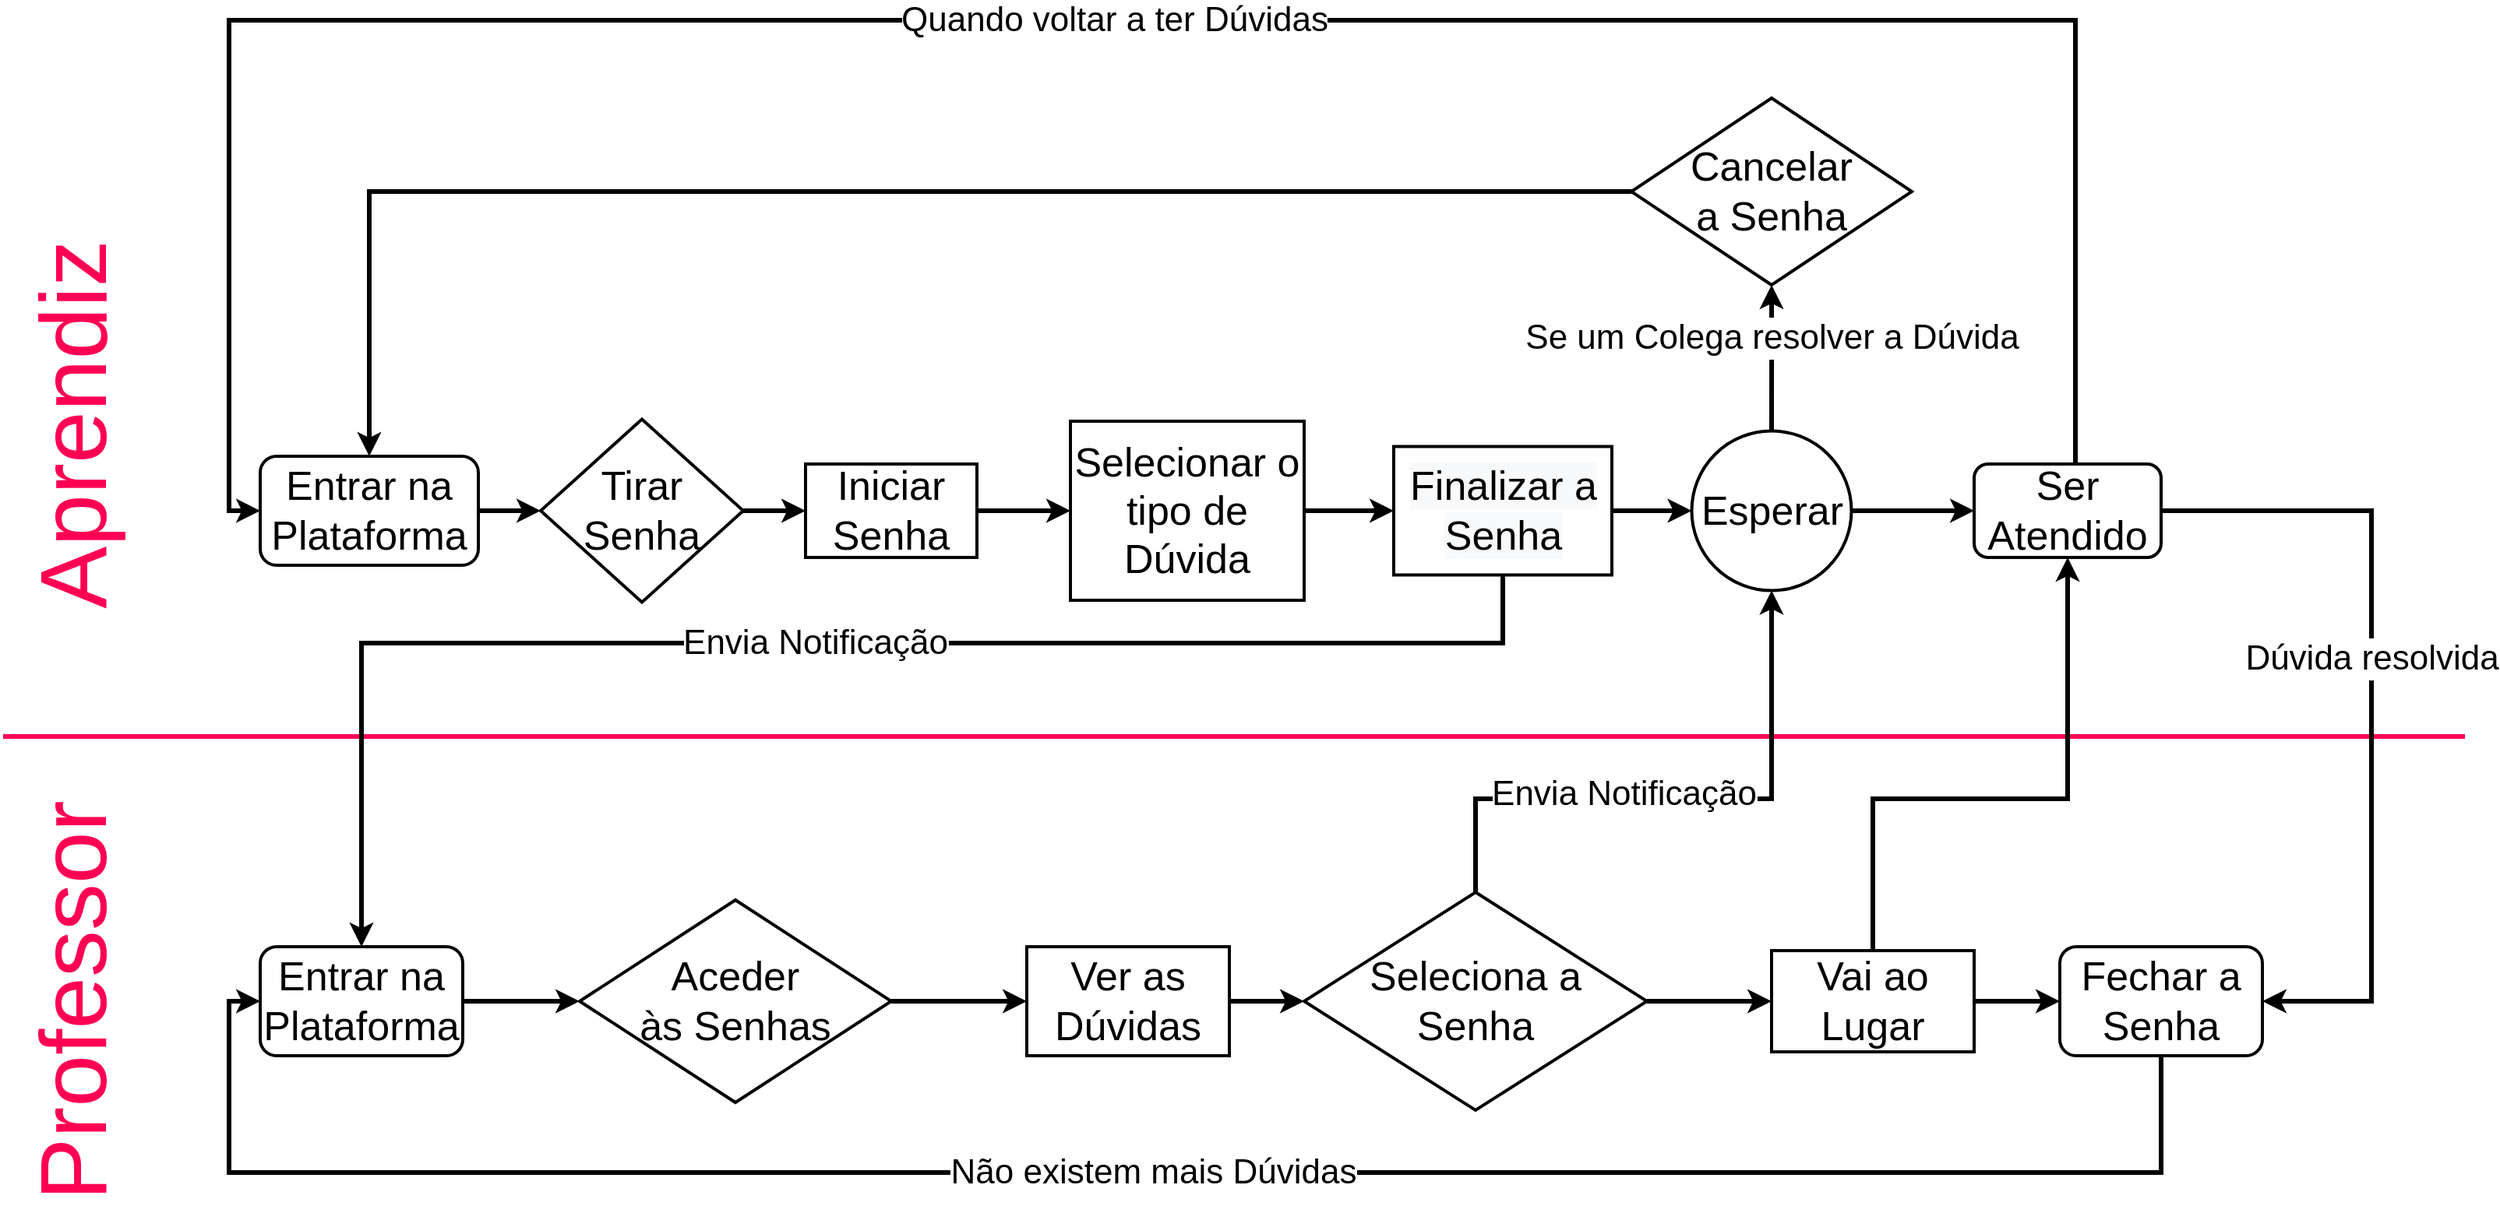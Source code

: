 <mxfile version="17.4.6" type="github">
  <diagram id="VqeVfdAjm5QrABPjtbQZ" name="Page-1">
    <mxGraphModel dx="2049" dy="1013" grid="1" gridSize="10" guides="1" tooltips="1" connect="1" arrows="1" fold="1" page="1" pageScale="1" pageWidth="827" pageHeight="1169" math="0" shadow="0">
      <root>
        <mxCell id="0" />
        <mxCell id="1" parent="0" />
        <mxCell id="rr1evjd3cK3BUrG2ZG_5-104" value="" style="endArrow=none;html=1;rounded=0;labelBackgroundColor=default;fontFamily=Helvetica;fontSize=22;fontColor=#000000;strokeColor=#ff0054;strokeWidth=3;shape=connector;" edge="1" parent="1">
          <mxGeometry width="50" height="50" relative="1" as="geometry">
            <mxPoint x="40" y="680" as="sourcePoint" />
            <mxPoint x="1620" y="680" as="targetPoint" />
          </mxGeometry>
        </mxCell>
        <mxCell id="rr1evjd3cK3BUrG2ZG_5-54" style="edgeStyle=orthogonalEdgeStyle;rounded=0;orthogonalLoop=1;jettySize=auto;html=1;exitX=1;exitY=0.5;exitDx=0;exitDy=0;entryX=0;entryY=0.5;entryDx=0;entryDy=0;fontSize=26;strokeWidth=3;" edge="1" parent="1" source="rr1evjd3cK3BUrG2ZG_5-2" target="rr1evjd3cK3BUrG2ZG_5-11">
          <mxGeometry relative="1" as="geometry" />
        </mxCell>
        <mxCell id="rr1evjd3cK3BUrG2ZG_5-2" value="&lt;font style=&quot;font-size: 26px&quot;&gt;Entrar na Plataforma&lt;/font&gt;" style="rounded=1;whiteSpace=wrap;html=1;strokeWidth=2;" vertex="1" parent="1">
          <mxGeometry x="205" y="500" width="140" height="70" as="geometry" />
        </mxCell>
        <mxCell id="rr1evjd3cK3BUrG2ZG_5-59" value="&lt;font style=&quot;font-size: 22px;&quot;&gt;Se um Colega resolver a Dúvida&lt;/font&gt;" style="edgeStyle=orthogonalEdgeStyle;rounded=0;orthogonalLoop=1;jettySize=auto;html=1;entryX=0.5;entryY=1;entryDx=0;entryDy=0;fontSize=22;strokeWidth=3;" edge="1" parent="1" source="rr1evjd3cK3BUrG2ZG_5-9" target="rr1evjd3cK3BUrG2ZG_5-16">
          <mxGeometry x="0.278" relative="1" as="geometry">
            <mxPoint as="offset" />
          </mxGeometry>
        </mxCell>
        <mxCell id="rr1evjd3cK3BUrG2ZG_5-63" style="edgeStyle=orthogonalEdgeStyle;rounded=0;orthogonalLoop=1;jettySize=auto;html=1;entryX=0;entryY=0.5;entryDx=0;entryDy=0;fontSize=26;strokeWidth=3;" edge="1" parent="1" source="rr1evjd3cK3BUrG2ZG_5-9" target="rr1evjd3cK3BUrG2ZG_5-62">
          <mxGeometry relative="1" as="geometry" />
        </mxCell>
        <mxCell id="rr1evjd3cK3BUrG2ZG_5-9" value="Esperar" style="ellipse;whiteSpace=wrap;html=1;aspect=fixed;fontSize=26;strokeWidth=2;" vertex="1" parent="1">
          <mxGeometry x="1123.75" y="483.75" width="102.5" height="102.5" as="geometry" />
        </mxCell>
        <mxCell id="rr1evjd3cK3BUrG2ZG_5-58" style="edgeStyle=orthogonalEdgeStyle;rounded=0;orthogonalLoop=1;jettySize=auto;html=1;entryX=0;entryY=0.5;entryDx=0;entryDy=0;fontSize=26;strokeWidth=3;" edge="1" parent="1" source="rr1evjd3cK3BUrG2ZG_5-10" target="rr1evjd3cK3BUrG2ZG_5-13">
          <mxGeometry relative="1" as="geometry" />
        </mxCell>
        <mxCell id="rr1evjd3cK3BUrG2ZG_5-10" value="Iniciar&lt;br&gt;Senha" style="rounded=0;whiteSpace=wrap;html=1;fontSize=26;strokeWidth=2;" vertex="1" parent="1">
          <mxGeometry x="555" y="505" width="110" height="60" as="geometry" />
        </mxCell>
        <mxCell id="rr1evjd3cK3BUrG2ZG_5-57" style="edgeStyle=orthogonalEdgeStyle;rounded=0;orthogonalLoop=1;jettySize=auto;html=1;entryX=0;entryY=0.5;entryDx=0;entryDy=0;fontSize=26;strokeWidth=3;" edge="1" parent="1" source="rr1evjd3cK3BUrG2ZG_5-11" target="rr1evjd3cK3BUrG2ZG_5-10">
          <mxGeometry relative="1" as="geometry" />
        </mxCell>
        <mxCell id="rr1evjd3cK3BUrG2ZG_5-11" value="Tirar Senha" style="rhombus;whiteSpace=wrap;html=1;fontSize=26;strokeWidth=2;" vertex="1" parent="1">
          <mxGeometry x="385" y="476.25" width="130" height="117.5" as="geometry" />
        </mxCell>
        <mxCell id="rr1evjd3cK3BUrG2ZG_5-24" style="edgeStyle=orthogonalEdgeStyle;rounded=0;orthogonalLoop=1;jettySize=auto;html=1;entryX=0;entryY=0.5;entryDx=0;entryDy=0;fontSize=26;strokeWidth=3;" edge="1" parent="1" source="rr1evjd3cK3BUrG2ZG_5-13" target="rr1evjd3cK3BUrG2ZG_5-14">
          <mxGeometry relative="1" as="geometry" />
        </mxCell>
        <mxCell id="rr1evjd3cK3BUrG2ZG_5-13" value="Selecionar o tipo de Dúvida" style="rounded=0;whiteSpace=wrap;html=1;fontSize=26;strokeWidth=2;" vertex="1" parent="1">
          <mxGeometry x="725" y="477.5" width="150" height="115" as="geometry" />
        </mxCell>
        <mxCell id="rr1evjd3cK3BUrG2ZG_5-25" style="edgeStyle=orthogonalEdgeStyle;rounded=0;orthogonalLoop=1;jettySize=auto;html=1;entryX=0;entryY=0.5;entryDx=0;entryDy=0;fontSize=26;strokeWidth=3;" edge="1" parent="1" source="rr1evjd3cK3BUrG2ZG_5-14" target="rr1evjd3cK3BUrG2ZG_5-9">
          <mxGeometry relative="1" as="geometry" />
        </mxCell>
        <mxCell id="rr1evjd3cK3BUrG2ZG_5-14" value="&lt;span style=&quot;color: rgb(0 , 0 , 0) ; font-family: &amp;#34;helvetica&amp;#34; ; font-size: 26px ; font-style: normal ; font-weight: normal ; letter-spacing: normal ; text-align: center ; text-indent: 0px ; text-transform: none ; word-spacing: 0px ; background-color: rgb(248 , 249 , 250) ; text-decoration: none ; display: inline ; float: none&quot;&gt;Finalizar a Senha&lt;/span&gt;" style="rounded=0;whiteSpace=wrap;html=1;fontSize=26;strokeWidth=2;" vertex="1" parent="1">
          <mxGeometry x="932.5" y="493.75" width="140" height="82.5" as="geometry" />
        </mxCell>
        <mxCell id="rr1evjd3cK3BUrG2ZG_5-73" style="edgeStyle=orthogonalEdgeStyle;rounded=0;orthogonalLoop=1;jettySize=auto;html=1;entryX=0.5;entryY=0;entryDx=0;entryDy=0;fontSize=26;strokeWidth=3;" edge="1" parent="1" source="rr1evjd3cK3BUrG2ZG_5-16" target="rr1evjd3cK3BUrG2ZG_5-2">
          <mxGeometry relative="1" as="geometry" />
        </mxCell>
        <mxCell id="rr1evjd3cK3BUrG2ZG_5-16" value="Cancelar &lt;br&gt;a Senha" style="rhombus;whiteSpace=wrap;html=1;fontSize=26;strokeWidth=2;" vertex="1" parent="1">
          <mxGeometry x="1085" y="270" width="180" height="120" as="geometry" />
        </mxCell>
        <mxCell id="rr1evjd3cK3BUrG2ZG_5-71" style="edgeStyle=orthogonalEdgeStyle;rounded=0;orthogonalLoop=1;jettySize=auto;html=1;entryX=0;entryY=0.5;entryDx=0;entryDy=0;fontSize=26;strokeWidth=3;" edge="1" parent="1" source="rr1evjd3cK3BUrG2ZG_5-28" target="rr1evjd3cK3BUrG2ZG_5-29">
          <mxGeometry relative="1" as="geometry" />
        </mxCell>
        <mxCell id="rr1evjd3cK3BUrG2ZG_5-28" value="Entrar na Plataforma" style="rounded=1;whiteSpace=wrap;html=1;fontSize=26;strokeWidth=2;" vertex="1" parent="1">
          <mxGeometry x="205" y="815" width="130" height="70" as="geometry" />
        </mxCell>
        <mxCell id="rr1evjd3cK3BUrG2ZG_5-70" style="edgeStyle=orthogonalEdgeStyle;rounded=0;orthogonalLoop=1;jettySize=auto;html=1;entryX=0;entryY=0.5;entryDx=0;entryDy=0;fontSize=26;strokeWidth=3;" edge="1" parent="1" source="rr1evjd3cK3BUrG2ZG_5-29" target="rr1evjd3cK3BUrG2ZG_5-36">
          <mxGeometry relative="1" as="geometry" />
        </mxCell>
        <mxCell id="rr1evjd3cK3BUrG2ZG_5-29" value="Aceder &lt;br&gt;às Senhas" style="rhombus;whiteSpace=wrap;html=1;fontSize=26;strokeWidth=2;" vertex="1" parent="1">
          <mxGeometry x="410" y="785" width="200" height="130" as="geometry" />
        </mxCell>
        <mxCell id="rr1evjd3cK3BUrG2ZG_5-68" style="edgeStyle=orthogonalEdgeStyle;rounded=0;orthogonalLoop=1;jettySize=auto;html=1;entryX=0;entryY=0.5;entryDx=0;entryDy=0;fontSize=26;strokeWidth=3;" edge="1" parent="1" source="rr1evjd3cK3BUrG2ZG_5-31" target="rr1evjd3cK3BUrG2ZG_5-35">
          <mxGeometry relative="1" as="geometry" />
        </mxCell>
        <mxCell id="rr1evjd3cK3BUrG2ZG_5-100" style="edgeStyle=orthogonalEdgeStyle;shape=connector;rounded=0;orthogonalLoop=1;jettySize=auto;html=1;entryX=0.5;entryY=1;entryDx=0;entryDy=0;labelBackgroundColor=default;fontFamily=Helvetica;fontSize=19;fontColor=#000000;endArrow=classic;strokeColor=#000000;strokeWidth=3;" edge="1" parent="1" source="rr1evjd3cK3BUrG2ZG_5-31" target="rr1evjd3cK3BUrG2ZG_5-62">
          <mxGeometry relative="1" as="geometry">
            <Array as="points">
              <mxPoint x="1240" y="720" />
              <mxPoint x="1365" y="720" />
            </Array>
          </mxGeometry>
        </mxCell>
        <mxCell id="rr1evjd3cK3BUrG2ZG_5-31" value="Vai ao Lugar" style="rounded=0;whiteSpace=wrap;html=1;fontSize=26;strokeWidth=2;" vertex="1" parent="1">
          <mxGeometry x="1175" y="817.5" width="130" height="65" as="geometry" />
        </mxCell>
        <mxCell id="rr1evjd3cK3BUrG2ZG_5-103" value="Não existem mais Dúvidas" style="edgeStyle=orthogonalEdgeStyle;shape=connector;rounded=0;orthogonalLoop=1;jettySize=auto;html=1;entryX=0;entryY=0.5;entryDx=0;entryDy=0;labelBackgroundColor=default;fontFamily=Helvetica;fontSize=22;fontColor=#000000;endArrow=classic;strokeColor=#000000;strokeWidth=3;" edge="1" parent="1" source="rr1evjd3cK3BUrG2ZG_5-35" target="rr1evjd3cK3BUrG2ZG_5-28">
          <mxGeometry relative="1" as="geometry">
            <Array as="points">
              <mxPoint x="1425" y="960" />
              <mxPoint x="185" y="960" />
              <mxPoint x="185" y="850" />
            </Array>
          </mxGeometry>
        </mxCell>
        <mxCell id="rr1evjd3cK3BUrG2ZG_5-35" value="Fechar a Senha" style="rounded=1;whiteSpace=wrap;html=1;fontSize=26;strokeWidth=2;" vertex="1" parent="1">
          <mxGeometry x="1360" y="815" width="130" height="70" as="geometry" />
        </mxCell>
        <mxCell id="rr1evjd3cK3BUrG2ZG_5-69" style="edgeStyle=orthogonalEdgeStyle;rounded=0;orthogonalLoop=1;jettySize=auto;html=1;entryX=0;entryY=0.5;entryDx=0;entryDy=0;fontSize=26;strokeWidth=3;" edge="1" parent="1" source="rr1evjd3cK3BUrG2ZG_5-36" target="rr1evjd3cK3BUrG2ZG_5-38">
          <mxGeometry relative="1" as="geometry" />
        </mxCell>
        <mxCell id="rr1evjd3cK3BUrG2ZG_5-36" value="Ver as Dúvidas" style="rounded=0;whiteSpace=wrap;html=1;fontSize=26;strokeWidth=2;" vertex="1" parent="1">
          <mxGeometry x="697" y="815" width="130" height="70" as="geometry" />
        </mxCell>
        <mxCell id="rr1evjd3cK3BUrG2ZG_5-67" style="edgeStyle=orthogonalEdgeStyle;rounded=0;orthogonalLoop=1;jettySize=auto;html=1;entryX=0;entryY=0.5;entryDx=0;entryDy=0;fontSize=26;strokeWidth=3;" edge="1" parent="1" source="rr1evjd3cK3BUrG2ZG_5-38" target="rr1evjd3cK3BUrG2ZG_5-31">
          <mxGeometry relative="1" as="geometry" />
        </mxCell>
        <mxCell id="rr1evjd3cK3BUrG2ZG_5-96" style="edgeStyle=orthogonalEdgeStyle;shape=connector;rounded=0;orthogonalLoop=1;jettySize=auto;html=1;entryX=0.5;entryY=1;entryDx=0;entryDy=0;labelBackgroundColor=default;fontFamily=Helvetica;fontSize=22;fontColor=#000000;endArrow=classic;strokeColor=#000000;strokeWidth=3;" edge="1" parent="1" source="rr1evjd3cK3BUrG2ZG_5-38" target="rr1evjd3cK3BUrG2ZG_5-9">
          <mxGeometry relative="1" as="geometry">
            <Array as="points">
              <mxPoint x="985" y="720" />
              <mxPoint x="1175" y="720" />
            </Array>
          </mxGeometry>
        </mxCell>
        <mxCell id="rr1evjd3cK3BUrG2ZG_5-98" value="Envia Notificação" style="edgeLabel;html=1;align=center;verticalAlign=middle;resizable=0;points=[];fontSize=22;fontFamily=Helvetica;fontColor=#000000;" vertex="1" connectable="0" parent="rr1evjd3cK3BUrG2ZG_5-96">
          <mxGeometry x="-0.119" y="1" relative="1" as="geometry">
            <mxPoint x="-14" y="-2" as="offset" />
          </mxGeometry>
        </mxCell>
        <mxCell id="rr1evjd3cK3BUrG2ZG_5-38" value="Seleciona a Senha" style="rhombus;whiteSpace=wrap;html=1;fontSize=26;strokeWidth=2;" vertex="1" parent="1">
          <mxGeometry x="875" y="780" width="220" height="140" as="geometry" />
        </mxCell>
        <mxCell id="rr1evjd3cK3BUrG2ZG_5-83" value="Quando voltar a ter Dúvidas" style="edgeStyle=orthogonalEdgeStyle;shape=connector;rounded=0;orthogonalLoop=1;jettySize=auto;html=1;entryX=0;entryY=0.5;entryDx=0;entryDy=0;labelBackgroundColor=default;fontFamily=Helvetica;fontSize=22;fontColor=default;endArrow=classic;strokeColor=default;strokeWidth=3;" edge="1" parent="1" source="rr1evjd3cK3BUrG2ZG_5-62" target="rr1evjd3cK3BUrG2ZG_5-2">
          <mxGeometry relative="1" as="geometry">
            <Array as="points">
              <mxPoint x="1370" y="220" />
              <mxPoint x="185" y="220" />
              <mxPoint x="185" y="535" />
            </Array>
          </mxGeometry>
        </mxCell>
        <mxCell id="rr1evjd3cK3BUrG2ZG_5-101" value="Dúvida resolvida" style="edgeStyle=orthogonalEdgeStyle;shape=connector;rounded=0;orthogonalLoop=1;jettySize=auto;html=1;entryX=1;entryY=0.5;entryDx=0;entryDy=0;labelBackgroundColor=default;fontFamily=Helvetica;fontSize=22;fontColor=#000000;endArrow=classic;strokeColor=#000000;strokeWidth=3;" edge="1" parent="1" source="rr1evjd3cK3BUrG2ZG_5-62" target="rr1evjd3cK3BUrG2ZG_5-35">
          <mxGeometry x="-0.115" relative="1" as="geometry">
            <Array as="points">
              <mxPoint x="1560" y="535" />
              <mxPoint x="1560" y="850" />
            </Array>
            <mxPoint as="offset" />
          </mxGeometry>
        </mxCell>
        <mxCell id="rr1evjd3cK3BUrG2ZG_5-62" value="Ser&lt;br&gt;Atendido" style="rounded=1;whiteSpace=wrap;html=1;fontSize=26;strokeWidth=2;" vertex="1" parent="1">
          <mxGeometry x="1305" y="505" width="120" height="60" as="geometry" />
        </mxCell>
        <mxCell id="rr1evjd3cK3BUrG2ZG_5-86" value="Envia Notificação" style="edgeStyle=orthogonalEdgeStyle;shape=connector;rounded=0;orthogonalLoop=1;jettySize=auto;html=1;labelBackgroundColor=default;fontFamily=Helvetica;fontSize=22;fontColor=default;endArrow=classic;strokeColor=default;strokeWidth=3;" edge="1" parent="1" source="rr1evjd3cK3BUrG2ZG_5-14" target="rr1evjd3cK3BUrG2ZG_5-28">
          <mxGeometry relative="1" as="geometry">
            <Array as="points">
              <mxPoint x="1003" y="620" />
              <mxPoint x="270" y="620" />
            </Array>
          </mxGeometry>
        </mxCell>
        <mxCell id="rr1evjd3cK3BUrG2ZG_5-94" value="Aprendiz" style="text;html=1;align=center;verticalAlign=middle;resizable=0;points=[];autosize=1;strokeColor=none;fillColor=none;fontSize=60;fontFamily=Helvetica;fontColor=#ff0054;rotation=-90;" vertex="1" parent="1">
          <mxGeometry x="-40" y="440" width="250" height="80" as="geometry" />
        </mxCell>
        <mxCell id="rr1evjd3cK3BUrG2ZG_5-95" value="Professor" style="text;html=1;align=center;verticalAlign=middle;resizable=0;points=[];autosize=1;strokeColor=none;fillColor=none;fontSize=60;fontFamily=Helvetica;fontColor=#ff0054;rotation=-90;" vertex="1" parent="1">
          <mxGeometry x="-50" y="810" width="270" height="80" as="geometry" />
        </mxCell>
      </root>
    </mxGraphModel>
  </diagram>
</mxfile>
